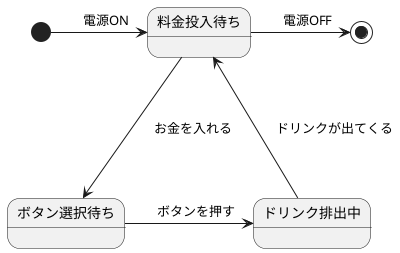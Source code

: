 @startuml 演習
[*] -right-> 料金投入待ち:　電源ON
料金投入待ち ---> ボタン選択待ち:　お金を入れる
ボタン選択待ち -right-> ドリンク排出中:　ボタンを押す
ドリンク排出中--> 料金投入待ち:　ドリンクが出てくる
料金投入待ち-right-> [*]:　電源OFF
@enduml